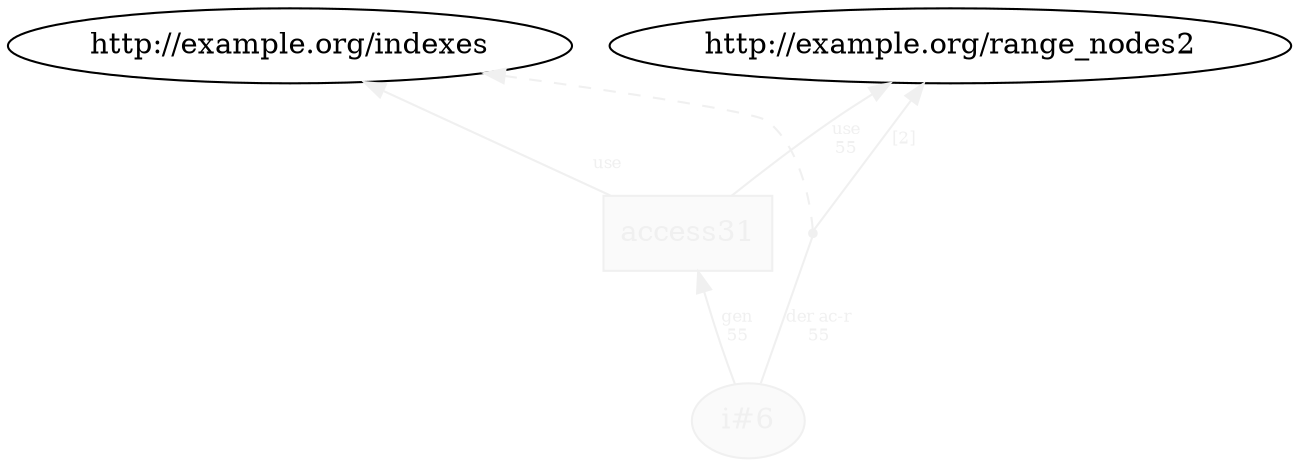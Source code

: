 digraph "PROV" { size="16,12"; rankdir="BT";
"http://example.org/i#6" [fillcolor="#FAFAFA",color="#F0F0F0",style="filled",fontcolor="#F0F0F0",label="i#6",URL="http://example.org/i#6"]
"http://example.org/access31" [fillcolor="#FAFAFA",color="#F0F0F0",shape="polygon",sides="4",style="filled",fontcolor="#F0F0F0",label="access31",URL="http://example.org/access31"]
"bn0" [shape="point",label="",fontcolor="#F0F0F0",color="#F0F0F0"]
"http://example.org/i#6" -> "bn0" [fontsize="8",distance="1.5",angle="60.0",rotation="20",label="der ac-r
55",arrowhead="none",fontcolor="#F0F0F0",color="#F0F0F0"]
"bn0" -> "http://example.org/indexes" [style="dashed",fontcolor="#F0F0F0",color="#F0F0F0"]
"bn0" -> "http://example.org/range_nodes2" [fontsize="8",distance="1.5",angle="60.0",rotation="20",label="[2]",fontcolor="#F0F0F0",color="#F0F0F0"]
"http://example.org/access31" -> "http://example.org/indexes" [labelfontsize="8",labeldistance="1.5",labelangle="60.0",rotation="20",taillabel="use",fontcolor="#F0F0F0",color="#F0F0F0"]
"http://example.org/access31" -> "http://example.org/range_nodes2" [fontsize="8",distance="1.5",angle="60.0",rotation="20",label="use
55",fontcolor="#F0F0F0",color="#F0F0F0"]
"http://example.org/i#6" -> "http://example.org/access31" [fontsize="8",distance="1.5",angle="60.0",rotation="20",label="gen
55",fontcolor="#F0F0F0",color="#F0F0F0"]
}